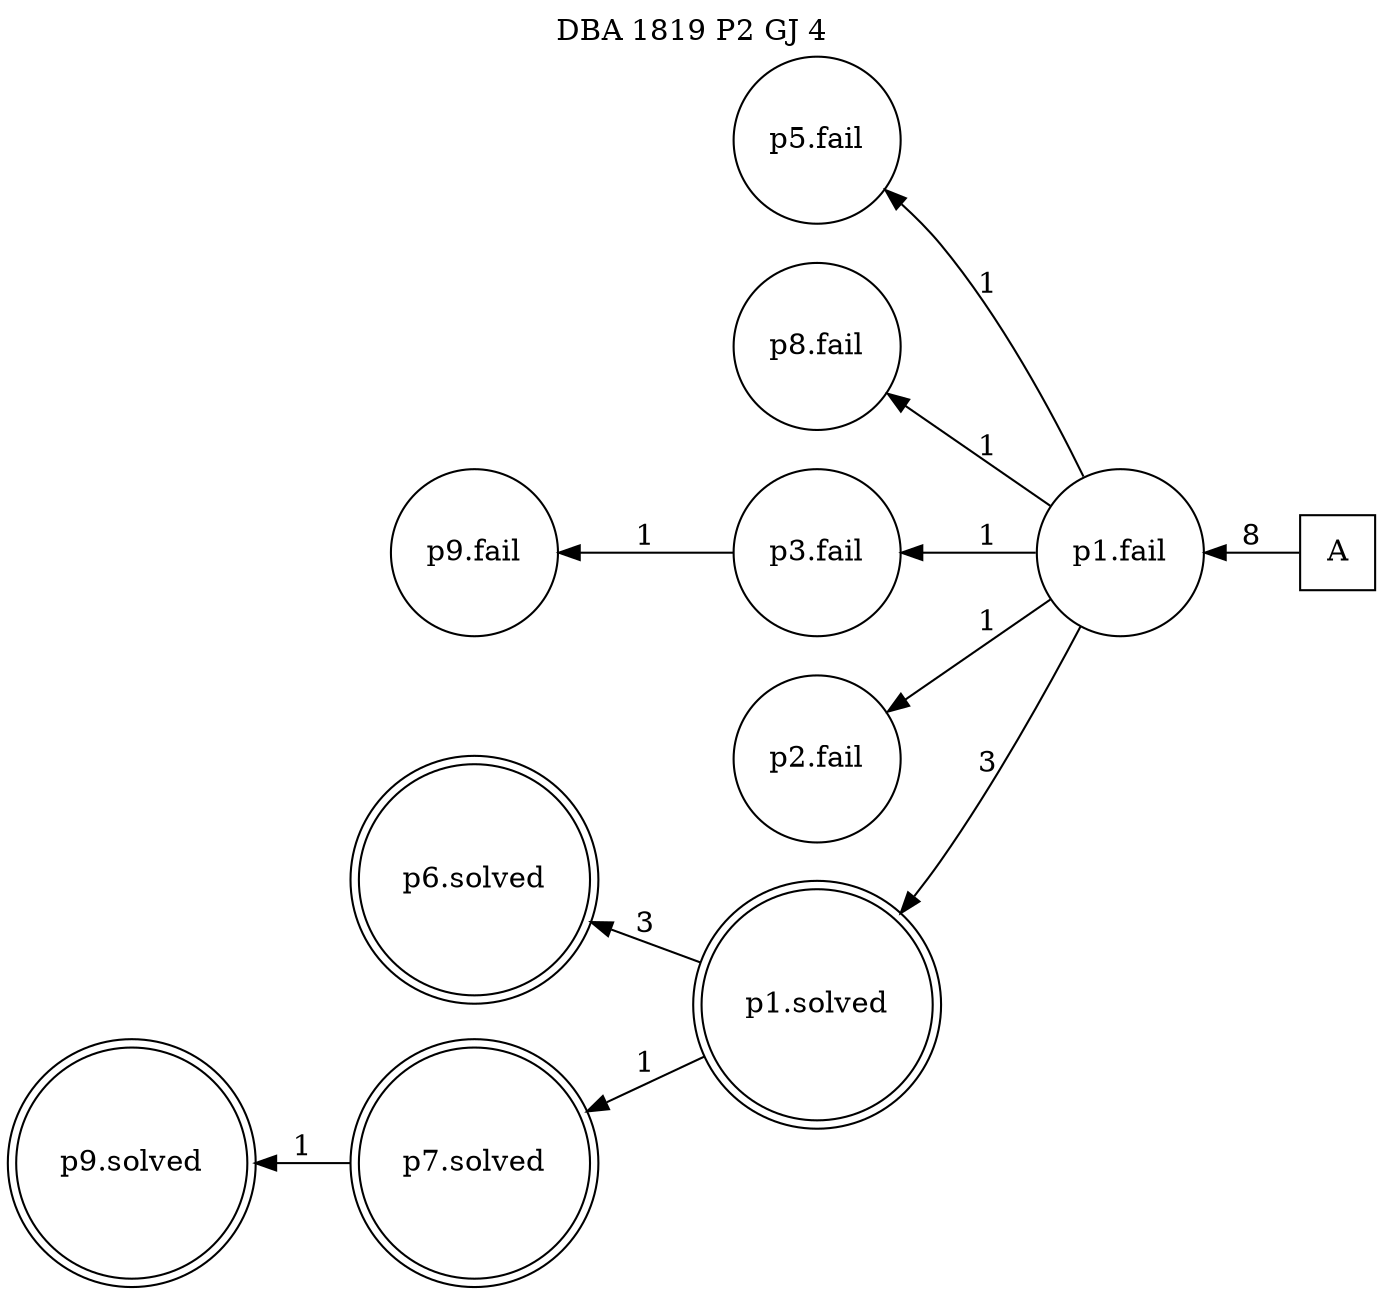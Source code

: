digraph DBA_1819_P2_GJ_4_GOOD {
labelloc="tl"
label= " DBA 1819 P2 GJ 4 "
rankdir="RL";
graph [ size=" 10 , 10 !"]

"A" [shape="square" label="A"]
"p1.fail" [shape="circle" label="p1.fail"]
"p5.fail" [shape="circle" label="p5.fail"]
"p8.fail" [shape="circle" label="p8.fail"]
"p3.fail" [shape="circle" label="p3.fail"]
"p9.fail" [shape="circle" label="p9.fail"]
"p2.fail" [shape="circle" label="p2.fail"]
"p1.solved" [shape="doublecircle" label="p1.solved"]
"p6.solved" [shape="doublecircle" label="p6.solved"]
"p7.solved" [shape="doublecircle" label="p7.solved"]
"p9.solved" [shape="doublecircle" label="p9.solved"]
"A" -> "p1.fail" [ label=8]
"p1.fail" -> "p5.fail" [ label=1]
"p1.fail" -> "p8.fail" [ label=1]
"p1.fail" -> "p3.fail" [ label=1]
"p1.fail" -> "p2.fail" [ label=1]
"p1.fail" -> "p1.solved" [ label=3]
"p3.fail" -> "p9.fail" [ label=1]
"p1.solved" -> "p6.solved" [ label=3]
"p1.solved" -> "p7.solved" [ label=1]
"p7.solved" -> "p9.solved" [ label=1]
}
